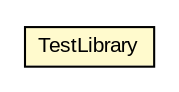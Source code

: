 #!/usr/local/bin/dot
#
# Class diagram 
# Generated by UMLGraph version R5_6 (http://www.umlgraph.org/)
#

digraph G {
	edge [fontname="arial",fontsize=10,labelfontname="arial",labelfontsize=10];
	node [fontname="arial",fontsize=10,shape=plaintext];
	nodesep=0.25;
	ranksep=0.5;
	// xml.third_party.jaxb.TestLibrary
	c25677 [label=<<table title="xml.third_party.jaxb.TestLibrary" border="0" cellborder="1" cellspacing="0" cellpadding="2" port="p" bgcolor="lemonChiffon" href="./TestLibrary.html">
		<tr><td><table border="0" cellspacing="0" cellpadding="1">
<tr><td align="center" balign="center"> TestLibrary </td></tr>
		</table></td></tr>
		</table>>, URL="./TestLibrary.html", fontname="arial", fontcolor="black", fontsize=10.0];
}

